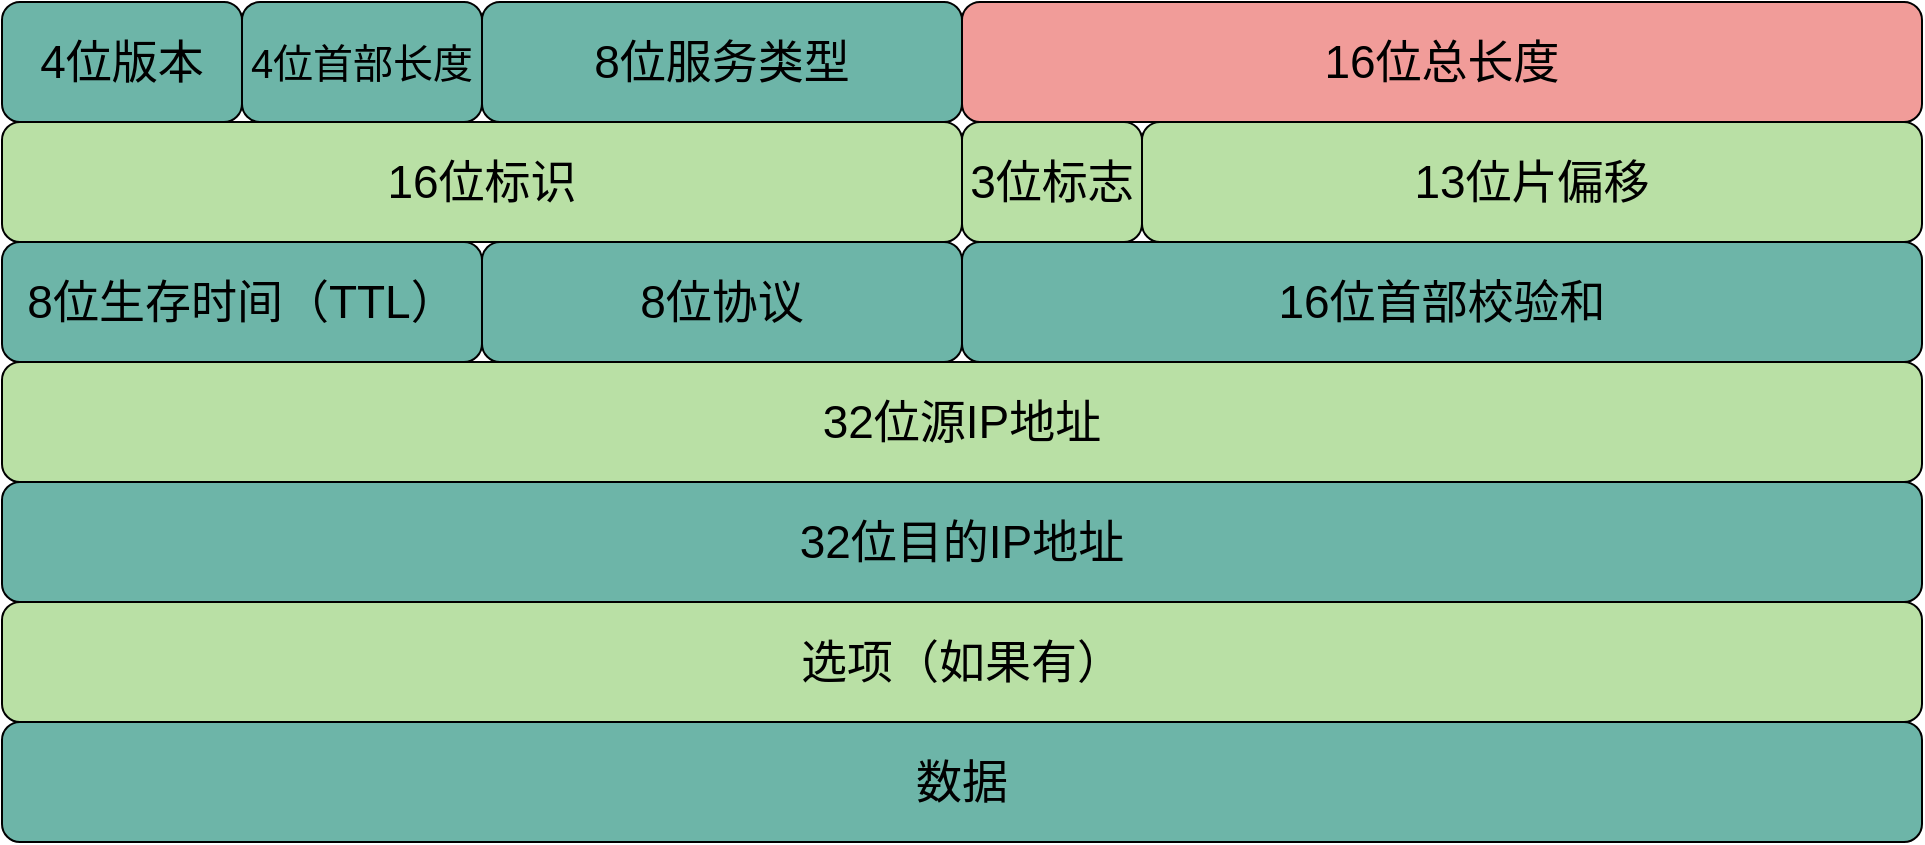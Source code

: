 <mxfile version="14.4.8" type="github">
  <diagram id="9fnjXT7nlAm7Ix4f8WDv" name="Page-1">
    <mxGraphModel dx="1267" dy="1840" grid="1" gridSize="10" guides="1" tooltips="1" connect="1" arrows="1" fold="1" page="1" pageScale="1" pageWidth="500" pageHeight="500" math="0" shadow="0">
      <root>
        <mxCell id="0" />
        <mxCell id="1" parent="0" />
        <mxCell id="-xf_uFu9KCXf6jcXoVjT-1" value="&lt;font style=&quot;font-size: 23px;&quot;&gt;4位版本&lt;/font&gt;" style="rounded=1;whiteSpace=wrap;html=1;fontSize=23;fillColor=#6DB5A8;" vertex="1" parent="1">
          <mxGeometry x="20" y="40" width="120" height="60" as="geometry" />
        </mxCell>
        <mxCell id="-xf_uFu9KCXf6jcXoVjT-3" value="&lt;font style=&quot;font-size: 20px&quot;&gt;4位首部长度&lt;/font&gt;" style="rounded=1;whiteSpace=wrap;html=1;fontSize=23;fillColor=#6DB5A8;" vertex="1" parent="1">
          <mxGeometry x="140" y="40" width="120" height="60" as="geometry" />
        </mxCell>
        <mxCell id="-xf_uFu9KCXf6jcXoVjT-4" value="&lt;font style=&quot;font-size: 23px;&quot;&gt;8位服务类型&lt;/font&gt;" style="rounded=1;whiteSpace=wrap;html=1;fontSize=23;fillColor=#6DB5A8;" vertex="1" parent="1">
          <mxGeometry x="260" y="40" width="240" height="60" as="geometry" />
        </mxCell>
        <mxCell id="-xf_uFu9KCXf6jcXoVjT-5" value="&lt;font style=&quot;font-size: 23px;&quot;&gt;16位总长度&lt;/font&gt;" style="rounded=1;whiteSpace=wrap;html=1;fillColor=#F19C99;fontSize=23;" vertex="1" parent="1">
          <mxGeometry x="500" y="40" width="480" height="60" as="geometry" />
        </mxCell>
        <mxCell id="-xf_uFu9KCXf6jcXoVjT-6" value="&lt;font style=&quot;font-size: 23px;&quot;&gt;16位标识&lt;/font&gt;" style="rounded=1;whiteSpace=wrap;html=1;fontSize=23;fillColor=#B9E0A5;" vertex="1" parent="1">
          <mxGeometry x="20" y="100" width="480" height="60" as="geometry" />
        </mxCell>
        <mxCell id="-xf_uFu9KCXf6jcXoVjT-7" value="&lt;font style=&quot;font-size: 23px;&quot;&gt;13位片偏移&lt;/font&gt;" style="rounded=1;whiteSpace=wrap;html=1;fontSize=23;fillColor=#B9E0A5;" vertex="1" parent="1">
          <mxGeometry x="590" y="100" width="390" height="60" as="geometry" />
        </mxCell>
        <mxCell id="-xf_uFu9KCXf6jcXoVjT-8" value="&lt;font style=&quot;font-size: 23px;&quot;&gt;3位标志&lt;/font&gt;" style="rounded=1;whiteSpace=wrap;html=1;fontSize=23;fillColor=#B9E0A5;" vertex="1" parent="1">
          <mxGeometry x="500" y="100" width="90" height="60" as="geometry" />
        </mxCell>
        <mxCell id="-xf_uFu9KCXf6jcXoVjT-9" value="&lt;font style=&quot;font-size: 23px;&quot;&gt;8位生存时间（TTL）&lt;/font&gt;" style="rounded=1;whiteSpace=wrap;html=1;fontSize=23;fillColor=#6DB5A8;" vertex="1" parent="1">
          <mxGeometry x="20" y="160" width="240" height="60" as="geometry" />
        </mxCell>
        <mxCell id="-xf_uFu9KCXf6jcXoVjT-10" value="&lt;font style=&quot;font-size: 23px;&quot;&gt;8位协议&lt;/font&gt;" style="rounded=1;whiteSpace=wrap;html=1;fontSize=23;fillColor=#6DB5A8;" vertex="1" parent="1">
          <mxGeometry x="260" y="160" width="240" height="60" as="geometry" />
        </mxCell>
        <mxCell id="-xf_uFu9KCXf6jcXoVjT-11" value="&lt;font style=&quot;font-size: 23px;&quot;&gt;16位首部校验和&lt;/font&gt;" style="rounded=1;whiteSpace=wrap;html=1;fontSize=23;fillColor=#6DB5A8;" vertex="1" parent="1">
          <mxGeometry x="500" y="160" width="480" height="60" as="geometry" />
        </mxCell>
        <mxCell id="-xf_uFu9KCXf6jcXoVjT-12" value="&lt;font style=&quot;font-size: 23px;&quot;&gt;32位源IP地址&lt;/font&gt;" style="rounded=1;whiteSpace=wrap;html=1;fontSize=23;fillColor=#B9E0A5;" vertex="1" parent="1">
          <mxGeometry x="20" y="220" width="960" height="60" as="geometry" />
        </mxCell>
        <mxCell id="-xf_uFu9KCXf6jcXoVjT-13" value="&lt;font style=&quot;font-size: 23px;&quot;&gt;32位目的IP地址&lt;/font&gt;" style="rounded=1;whiteSpace=wrap;html=1;fontSize=23;fillColor=#6DB5A8;" vertex="1" parent="1">
          <mxGeometry x="20" y="280" width="960" height="60" as="geometry" />
        </mxCell>
        <mxCell id="-xf_uFu9KCXf6jcXoVjT-14" value="&lt;font style=&quot;font-size: 23px;&quot;&gt;选项（如果有）&lt;/font&gt;" style="rounded=1;whiteSpace=wrap;html=1;fontSize=23;fillColor=#B9E0A5;" vertex="1" parent="1">
          <mxGeometry x="20" y="340" width="960" height="60" as="geometry" />
        </mxCell>
        <mxCell id="-xf_uFu9KCXf6jcXoVjT-15" value="&lt;font style=&quot;font-size: 23px;&quot;&gt;数据&lt;/font&gt;" style="rounded=1;whiteSpace=wrap;html=1;fontSize=23;fillColor=#6DB5A8;" vertex="1" parent="1">
          <mxGeometry x="20" y="400" width="960" height="60" as="geometry" />
        </mxCell>
      </root>
    </mxGraphModel>
  </diagram>
</mxfile>
